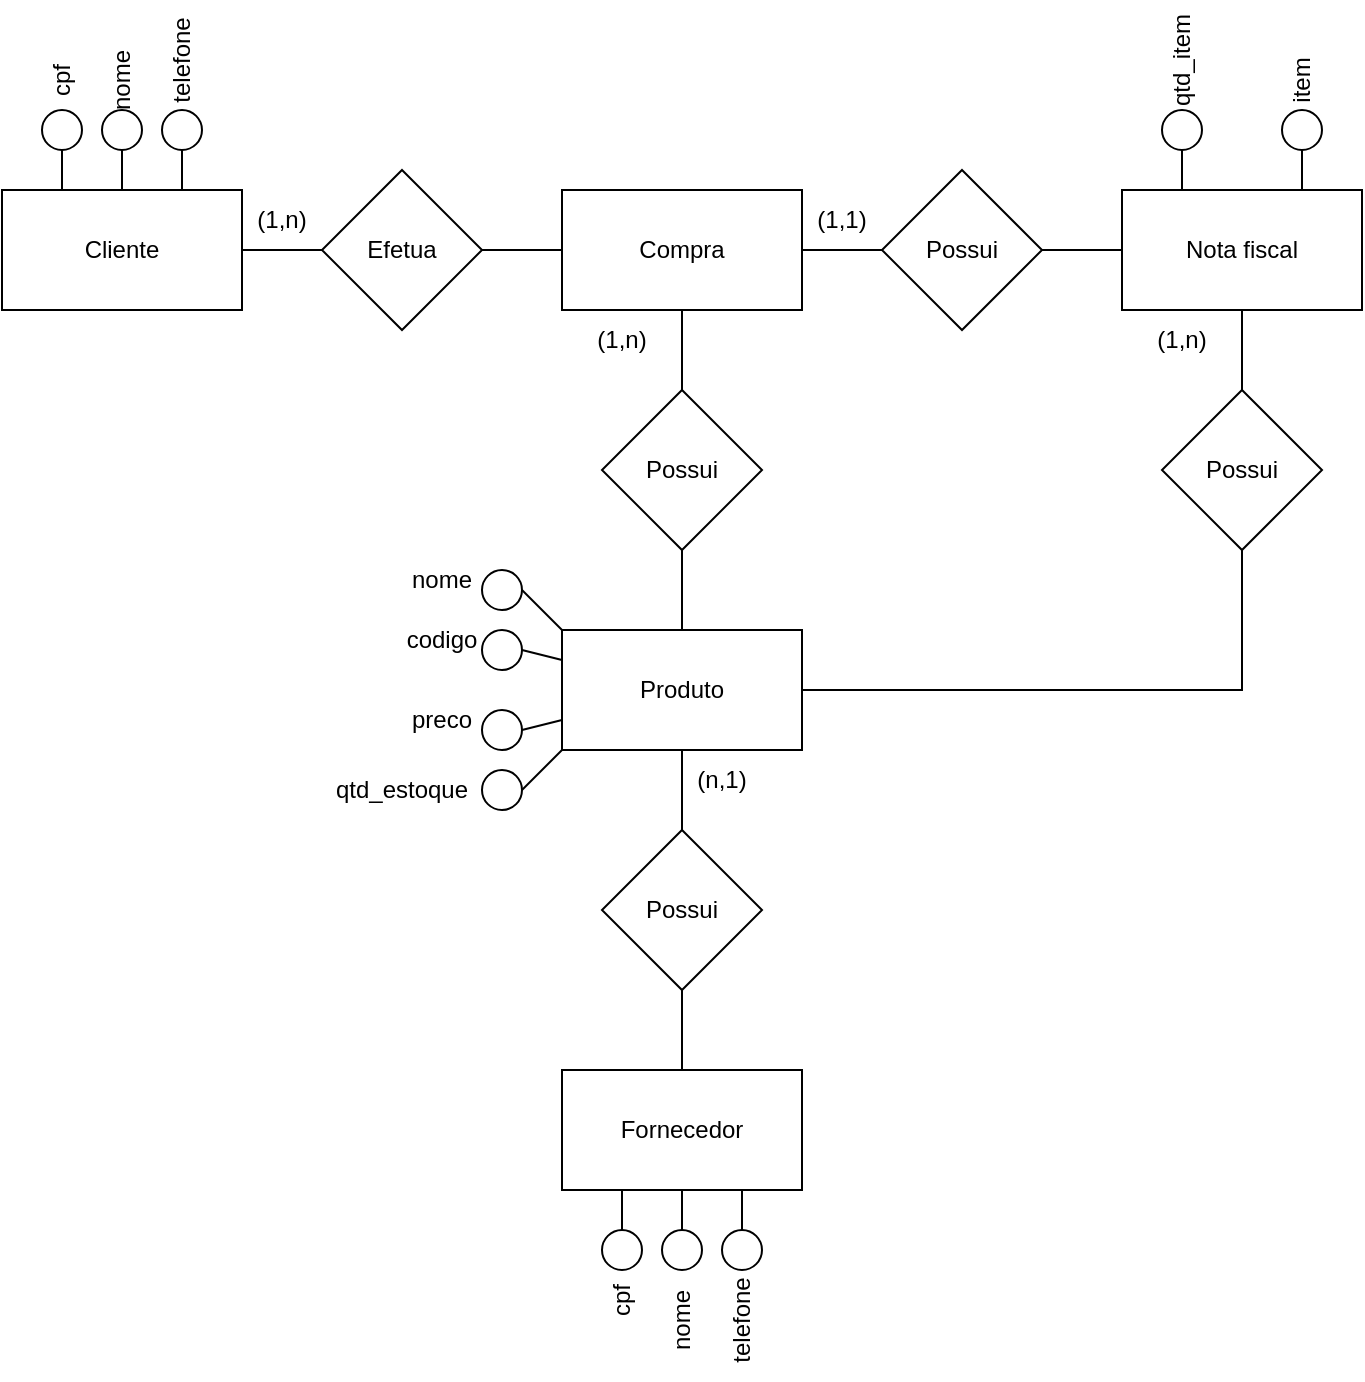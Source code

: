 <mxfile version="17.4.0" type="github">
  <diagram id="xZuKM7nBgZcb9L-rHWt6" name="Page-1">
    <mxGraphModel dx="782" dy="680" grid="1" gridSize="10" guides="1" tooltips="1" connect="1" arrows="1" fold="1" page="1" pageScale="1" pageWidth="827" pageHeight="1169" math="0" shadow="0">
      <root>
        <mxCell id="0" />
        <mxCell id="1" parent="0" />
        <mxCell id="T6jdamfFNumLSpYmmoLW-1" value="Cliente" style="rounded=0;whiteSpace=wrap;html=1;" vertex="1" parent="1">
          <mxGeometry y="100" width="120" height="60" as="geometry" />
        </mxCell>
        <mxCell id="T6jdamfFNumLSpYmmoLW-2" value="Efetua" style="rhombus;whiteSpace=wrap;html=1;" vertex="1" parent="1">
          <mxGeometry x="160" y="90" width="80" height="80" as="geometry" />
        </mxCell>
        <mxCell id="T6jdamfFNumLSpYmmoLW-3" value="Compra" style="rounded=0;whiteSpace=wrap;html=1;" vertex="1" parent="1">
          <mxGeometry x="280" y="100" width="120" height="60" as="geometry" />
        </mxCell>
        <mxCell id="T6jdamfFNumLSpYmmoLW-4" value="Possui" style="rhombus;whiteSpace=wrap;html=1;" vertex="1" parent="1">
          <mxGeometry x="300" y="200" width="80" height="80" as="geometry" />
        </mxCell>
        <mxCell id="T6jdamfFNumLSpYmmoLW-5" value="Produto" style="rounded=0;whiteSpace=wrap;html=1;" vertex="1" parent="1">
          <mxGeometry x="280" y="320" width="120" height="60" as="geometry" />
        </mxCell>
        <mxCell id="T6jdamfFNumLSpYmmoLW-6" value="Possui" style="rhombus;whiteSpace=wrap;html=1;" vertex="1" parent="1">
          <mxGeometry x="440" y="90" width="80" height="80" as="geometry" />
        </mxCell>
        <mxCell id="T6jdamfFNumLSpYmmoLW-7" value="Nota fiscal" style="rounded=0;whiteSpace=wrap;html=1;" vertex="1" parent="1">
          <mxGeometry x="560" y="100" width="120" height="60" as="geometry" />
        </mxCell>
        <mxCell id="T6jdamfFNumLSpYmmoLW-8" value="Possui" style="rhombus;whiteSpace=wrap;html=1;" vertex="1" parent="1">
          <mxGeometry x="580" y="200" width="80" height="80" as="geometry" />
        </mxCell>
        <mxCell id="T6jdamfFNumLSpYmmoLW-9" value="Possui" style="rhombus;whiteSpace=wrap;html=1;" vertex="1" parent="1">
          <mxGeometry x="300" y="420" width="80" height="80" as="geometry" />
        </mxCell>
        <mxCell id="T6jdamfFNumLSpYmmoLW-10" value="Fornecedor" style="rounded=0;whiteSpace=wrap;html=1;" vertex="1" parent="1">
          <mxGeometry x="280" y="540" width="120" height="60" as="geometry" />
        </mxCell>
        <mxCell id="T6jdamfFNumLSpYmmoLW-13" value="" style="endArrow=none;html=1;rounded=0;exitX=1;exitY=0.5;exitDx=0;exitDy=0;entryX=0;entryY=0.5;entryDx=0;entryDy=0;" edge="1" parent="1" source="T6jdamfFNumLSpYmmoLW-1" target="T6jdamfFNumLSpYmmoLW-2">
          <mxGeometry width="50" height="50" relative="1" as="geometry">
            <mxPoint x="130" y="150" as="sourcePoint" />
            <mxPoint x="180" y="100" as="targetPoint" />
          </mxGeometry>
        </mxCell>
        <mxCell id="T6jdamfFNumLSpYmmoLW-14" value="" style="endArrow=none;html=1;rounded=0;exitX=1;exitY=0.5;exitDx=0;exitDy=0;entryX=0;entryY=0.5;entryDx=0;entryDy=0;" edge="1" parent="1" source="T6jdamfFNumLSpYmmoLW-2" target="T6jdamfFNumLSpYmmoLW-3">
          <mxGeometry width="50" height="50" relative="1" as="geometry">
            <mxPoint x="270" y="140" as="sourcePoint" />
            <mxPoint x="320" y="90" as="targetPoint" />
          </mxGeometry>
        </mxCell>
        <mxCell id="T6jdamfFNumLSpYmmoLW-15" value="" style="endArrow=none;html=1;rounded=0;entryX=0.5;entryY=1;entryDx=0;entryDy=0;exitX=0.5;exitY=0;exitDx=0;exitDy=0;" edge="1" parent="1" source="T6jdamfFNumLSpYmmoLW-4" target="T6jdamfFNumLSpYmmoLW-3">
          <mxGeometry width="50" height="50" relative="1" as="geometry">
            <mxPoint x="240" y="220" as="sourcePoint" />
            <mxPoint x="290" y="170" as="targetPoint" />
          </mxGeometry>
        </mxCell>
        <mxCell id="T6jdamfFNumLSpYmmoLW-16" value="" style="endArrow=none;html=1;rounded=0;entryX=0.5;entryY=1;entryDx=0;entryDy=0;exitX=0.5;exitY=0;exitDx=0;exitDy=0;" edge="1" parent="1" source="T6jdamfFNumLSpYmmoLW-5" target="T6jdamfFNumLSpYmmoLW-4">
          <mxGeometry width="50" height="50" relative="1" as="geometry">
            <mxPoint x="320" y="320" as="sourcePoint" />
            <mxPoint x="370" y="270" as="targetPoint" />
          </mxGeometry>
        </mxCell>
        <mxCell id="T6jdamfFNumLSpYmmoLW-17" value="" style="endArrow=none;html=1;rounded=0;entryX=0.5;entryY=1;entryDx=0;entryDy=0;exitX=0.5;exitY=0;exitDx=0;exitDy=0;" edge="1" parent="1" source="T6jdamfFNumLSpYmmoLW-9" target="T6jdamfFNumLSpYmmoLW-5">
          <mxGeometry width="50" height="50" relative="1" as="geometry">
            <mxPoint x="280" y="420" as="sourcePoint" />
            <mxPoint x="330" y="370" as="targetPoint" />
          </mxGeometry>
        </mxCell>
        <mxCell id="T6jdamfFNumLSpYmmoLW-18" value="" style="endArrow=none;html=1;rounded=0;exitX=0.5;exitY=0;exitDx=0;exitDy=0;entryX=0.5;entryY=1;entryDx=0;entryDy=0;" edge="1" parent="1" source="T6jdamfFNumLSpYmmoLW-10" target="T6jdamfFNumLSpYmmoLW-9">
          <mxGeometry width="50" height="50" relative="1" as="geometry">
            <mxPoint x="320" y="540" as="sourcePoint" />
            <mxPoint x="370" y="490" as="targetPoint" />
          </mxGeometry>
        </mxCell>
        <mxCell id="T6jdamfFNumLSpYmmoLW-19" value="" style="endArrow=none;html=1;rounded=0;exitX=1;exitY=0.5;exitDx=0;exitDy=0;entryX=0;entryY=0.5;entryDx=0;entryDy=0;" edge="1" parent="1" source="T6jdamfFNumLSpYmmoLW-3" target="T6jdamfFNumLSpYmmoLW-6">
          <mxGeometry width="50" height="50" relative="1" as="geometry">
            <mxPoint x="400" y="180" as="sourcePoint" />
            <mxPoint x="450" y="130" as="targetPoint" />
          </mxGeometry>
        </mxCell>
        <mxCell id="T6jdamfFNumLSpYmmoLW-20" value="" style="endArrow=none;html=1;rounded=0;exitX=1;exitY=0.5;exitDx=0;exitDy=0;entryX=0;entryY=0.5;entryDx=0;entryDy=0;" edge="1" parent="1" source="T6jdamfFNumLSpYmmoLW-6" target="T6jdamfFNumLSpYmmoLW-7">
          <mxGeometry width="50" height="50" relative="1" as="geometry">
            <mxPoint x="520" y="140" as="sourcePoint" />
            <mxPoint x="570" y="90" as="targetPoint" />
          </mxGeometry>
        </mxCell>
        <mxCell id="T6jdamfFNumLSpYmmoLW-21" value="" style="endArrow=none;html=1;rounded=0;entryX=0.5;entryY=1;entryDx=0;entryDy=0;exitX=0.5;exitY=0;exitDx=0;exitDy=0;" edge="1" parent="1" source="T6jdamfFNumLSpYmmoLW-8" target="T6jdamfFNumLSpYmmoLW-7">
          <mxGeometry width="50" height="50" relative="1" as="geometry">
            <mxPoint x="590" y="210" as="sourcePoint" />
            <mxPoint x="640" y="160" as="targetPoint" />
          </mxGeometry>
        </mxCell>
        <mxCell id="T6jdamfFNumLSpYmmoLW-22" value="" style="endArrow=none;html=1;rounded=0;entryX=0.5;entryY=1;entryDx=0;entryDy=0;exitX=1;exitY=0.5;exitDx=0;exitDy=0;" edge="1" parent="1" source="T6jdamfFNumLSpYmmoLW-5" target="T6jdamfFNumLSpYmmoLW-8">
          <mxGeometry width="50" height="50" relative="1" as="geometry">
            <mxPoint x="550" y="350" as="sourcePoint" />
            <mxPoint x="600" y="300" as="targetPoint" />
            <Array as="points">
              <mxPoint x="620" y="350" />
            </Array>
          </mxGeometry>
        </mxCell>
        <mxCell id="T6jdamfFNumLSpYmmoLW-28" value="" style="ellipse;whiteSpace=wrap;html=1;aspect=fixed;" vertex="1" parent="1">
          <mxGeometry x="20" y="60" width="20" height="20" as="geometry" />
        </mxCell>
        <mxCell id="T6jdamfFNumLSpYmmoLW-29" value="" style="ellipse;whiteSpace=wrap;html=1;aspect=fixed;" vertex="1" parent="1">
          <mxGeometry x="50" y="60" width="20" height="20" as="geometry" />
        </mxCell>
        <mxCell id="T6jdamfFNumLSpYmmoLW-30" value="" style="ellipse;whiteSpace=wrap;html=1;aspect=fixed;" vertex="1" parent="1">
          <mxGeometry x="80" y="60" width="20" height="20" as="geometry" />
        </mxCell>
        <mxCell id="T6jdamfFNumLSpYmmoLW-31" value="" style="endArrow=none;html=1;rounded=0;entryX=0.5;entryY=1;entryDx=0;entryDy=0;exitX=0.5;exitY=0;exitDx=0;exitDy=0;" edge="1" parent="1" source="T6jdamfFNumLSpYmmoLW-1" target="T6jdamfFNumLSpYmmoLW-29">
          <mxGeometry width="50" height="50" relative="1" as="geometry">
            <mxPoint x="30" y="140" as="sourcePoint" />
            <mxPoint x="80" y="90" as="targetPoint" />
          </mxGeometry>
        </mxCell>
        <mxCell id="T6jdamfFNumLSpYmmoLW-33" value="" style="endArrow=none;html=1;rounded=0;entryX=0.5;entryY=1;entryDx=0;entryDy=0;exitX=0.25;exitY=0;exitDx=0;exitDy=0;" edge="1" parent="1" source="T6jdamfFNumLSpYmmoLW-1" target="T6jdamfFNumLSpYmmoLW-28">
          <mxGeometry width="50" height="50" relative="1" as="geometry">
            <mxPoint x="-10" y="140" as="sourcePoint" />
            <mxPoint x="40" y="90" as="targetPoint" />
          </mxGeometry>
        </mxCell>
        <mxCell id="T6jdamfFNumLSpYmmoLW-34" value="" style="endArrow=none;html=1;rounded=0;entryX=0.5;entryY=1;entryDx=0;entryDy=0;exitX=0.75;exitY=0;exitDx=0;exitDy=0;" edge="1" parent="1" source="T6jdamfFNumLSpYmmoLW-1" target="T6jdamfFNumLSpYmmoLW-30">
          <mxGeometry width="50" height="50" relative="1" as="geometry">
            <mxPoint x="50" y="150" as="sourcePoint" />
            <mxPoint x="100" y="100" as="targetPoint" />
          </mxGeometry>
        </mxCell>
        <mxCell id="T6jdamfFNumLSpYmmoLW-35" value="cpf" style="text;html=1;strokeColor=none;fillColor=none;align=center;verticalAlign=middle;whiteSpace=wrap;rounded=0;rotation=-90;" vertex="1" parent="1">
          <mxGeometry y="30" width="60" height="30" as="geometry" />
        </mxCell>
        <mxCell id="T6jdamfFNumLSpYmmoLW-36" value="nome" style="text;html=1;strokeColor=none;fillColor=none;align=center;verticalAlign=middle;whiteSpace=wrap;rounded=0;rotation=-90;" vertex="1" parent="1">
          <mxGeometry x="30" y="30" width="60" height="30" as="geometry" />
        </mxCell>
        <mxCell id="T6jdamfFNumLSpYmmoLW-37" value="telefone" style="text;html=1;strokeColor=none;fillColor=none;align=center;verticalAlign=middle;whiteSpace=wrap;rounded=0;rotation=-90;" vertex="1" parent="1">
          <mxGeometry x="60" y="20" width="60" height="30" as="geometry" />
        </mxCell>
        <mxCell id="T6jdamfFNumLSpYmmoLW-38" value="(1,n)" style="text;html=1;strokeColor=none;fillColor=none;align=center;verticalAlign=middle;whiteSpace=wrap;rounded=0;" vertex="1" parent="1">
          <mxGeometry x="110" y="100" width="60" height="30" as="geometry" />
        </mxCell>
        <mxCell id="T6jdamfFNumLSpYmmoLW-39" value="" style="ellipse;whiteSpace=wrap;html=1;aspect=fixed;" vertex="1" parent="1">
          <mxGeometry x="300" y="620" width="20" height="20" as="geometry" />
        </mxCell>
        <mxCell id="T6jdamfFNumLSpYmmoLW-40" value="" style="ellipse;whiteSpace=wrap;html=1;aspect=fixed;" vertex="1" parent="1">
          <mxGeometry x="330" y="620" width="20" height="20" as="geometry" />
        </mxCell>
        <mxCell id="T6jdamfFNumLSpYmmoLW-41" value="" style="ellipse;whiteSpace=wrap;html=1;aspect=fixed;" vertex="1" parent="1">
          <mxGeometry x="360" y="620" width="20" height="20" as="geometry" />
        </mxCell>
        <mxCell id="T6jdamfFNumLSpYmmoLW-42" value="cpf" style="text;html=1;strokeColor=none;fillColor=none;align=center;verticalAlign=middle;whiteSpace=wrap;rounded=0;rotation=-90;" vertex="1" parent="1">
          <mxGeometry x="280" y="640" width="60" height="30" as="geometry" />
        </mxCell>
        <mxCell id="T6jdamfFNumLSpYmmoLW-43" value="nome" style="text;html=1;strokeColor=none;fillColor=none;align=center;verticalAlign=middle;whiteSpace=wrap;rounded=0;rotation=-90;" vertex="1" parent="1">
          <mxGeometry x="310" y="650" width="60" height="30" as="geometry" />
        </mxCell>
        <mxCell id="T6jdamfFNumLSpYmmoLW-44" value="telefone" style="text;html=1;strokeColor=none;fillColor=none;align=center;verticalAlign=middle;whiteSpace=wrap;rounded=0;rotation=-90;" vertex="1" parent="1">
          <mxGeometry x="340" y="650" width="60" height="30" as="geometry" />
        </mxCell>
        <mxCell id="T6jdamfFNumLSpYmmoLW-46" value="" style="endArrow=none;html=1;rounded=0;entryX=0.25;entryY=1;entryDx=0;entryDy=0;exitX=0.5;exitY=0;exitDx=0;exitDy=0;" edge="1" parent="1" source="T6jdamfFNumLSpYmmoLW-39" target="T6jdamfFNumLSpYmmoLW-10">
          <mxGeometry width="50" height="50" relative="1" as="geometry">
            <mxPoint x="240" y="680" as="sourcePoint" />
            <mxPoint x="290" y="630" as="targetPoint" />
          </mxGeometry>
        </mxCell>
        <mxCell id="T6jdamfFNumLSpYmmoLW-47" value="" style="endArrow=none;html=1;rounded=0;entryX=0.5;entryY=1;entryDx=0;entryDy=0;exitX=0.5;exitY=0;exitDx=0;exitDy=0;" edge="1" parent="1" source="T6jdamfFNumLSpYmmoLW-40" target="T6jdamfFNumLSpYmmoLW-10">
          <mxGeometry width="50" height="50" relative="1" as="geometry">
            <mxPoint x="300" y="700" as="sourcePoint" />
            <mxPoint x="350" y="650" as="targetPoint" />
          </mxGeometry>
        </mxCell>
        <mxCell id="T6jdamfFNumLSpYmmoLW-48" value="" style="endArrow=none;html=1;rounded=0;entryX=0.75;entryY=1;entryDx=0;entryDy=0;exitX=0.5;exitY=0;exitDx=0;exitDy=0;" edge="1" parent="1" source="T6jdamfFNumLSpYmmoLW-41" target="T6jdamfFNumLSpYmmoLW-10">
          <mxGeometry width="50" height="50" relative="1" as="geometry">
            <mxPoint x="350" y="690" as="sourcePoint" />
            <mxPoint x="400" y="640" as="targetPoint" />
          </mxGeometry>
        </mxCell>
        <mxCell id="T6jdamfFNumLSpYmmoLW-49" value="(1,1)" style="text;html=1;strokeColor=none;fillColor=none;align=center;verticalAlign=middle;whiteSpace=wrap;rounded=0;" vertex="1" parent="1">
          <mxGeometry x="390" y="100" width="60" height="30" as="geometry" />
        </mxCell>
        <mxCell id="T6jdamfFNumLSpYmmoLW-50" value="" style="ellipse;whiteSpace=wrap;html=1;aspect=fixed;" vertex="1" parent="1">
          <mxGeometry x="580" y="60" width="20" height="20" as="geometry" />
        </mxCell>
        <mxCell id="T6jdamfFNumLSpYmmoLW-51" value="qtd_item" style="text;html=1;strokeColor=none;fillColor=none;align=center;verticalAlign=middle;whiteSpace=wrap;rounded=0;rotation=-90;" vertex="1" parent="1">
          <mxGeometry x="560" y="20" width="60" height="30" as="geometry" />
        </mxCell>
        <mxCell id="T6jdamfFNumLSpYmmoLW-54" value="" style="endArrow=none;html=1;rounded=0;entryX=0.5;entryY=1;entryDx=0;entryDy=0;exitX=0.25;exitY=0;exitDx=0;exitDy=0;" edge="1" parent="1" source="T6jdamfFNumLSpYmmoLW-7" target="T6jdamfFNumLSpYmmoLW-50">
          <mxGeometry width="50" height="50" relative="1" as="geometry">
            <mxPoint x="560" y="210" as="sourcePoint" />
            <mxPoint x="610" y="160" as="targetPoint" />
          </mxGeometry>
        </mxCell>
        <mxCell id="T6jdamfFNumLSpYmmoLW-55" value="" style="ellipse;whiteSpace=wrap;html=1;aspect=fixed;" vertex="1" parent="1">
          <mxGeometry x="640" y="60" width="20" height="20" as="geometry" />
        </mxCell>
        <mxCell id="T6jdamfFNumLSpYmmoLW-56" value="&lt;div&gt;item&lt;/div&gt;" style="text;html=1;strokeColor=none;fillColor=none;align=center;verticalAlign=middle;whiteSpace=wrap;rounded=0;rotation=-90;" vertex="1" parent="1">
          <mxGeometry x="620" y="30" width="60" height="30" as="geometry" />
        </mxCell>
        <mxCell id="T6jdamfFNumLSpYmmoLW-57" value="" style="endArrow=none;html=1;rounded=0;entryX=0.5;entryY=1;entryDx=0;entryDy=0;exitX=0.75;exitY=0;exitDx=0;exitDy=0;" edge="1" parent="1" source="T6jdamfFNumLSpYmmoLW-7" target="T6jdamfFNumLSpYmmoLW-55">
          <mxGeometry width="50" height="50" relative="1" as="geometry">
            <mxPoint x="610" y="150" as="sourcePoint" />
            <mxPoint x="660" y="100" as="targetPoint" />
          </mxGeometry>
        </mxCell>
        <mxCell id="T6jdamfFNumLSpYmmoLW-58" value="(1,n)" style="text;html=1;strokeColor=none;fillColor=none;align=center;verticalAlign=middle;whiteSpace=wrap;rounded=0;" vertex="1" parent="1">
          <mxGeometry x="560" y="160" width="60" height="30" as="geometry" />
        </mxCell>
        <mxCell id="T6jdamfFNumLSpYmmoLW-59" value="(n,1)" style="text;html=1;strokeColor=none;fillColor=none;align=center;verticalAlign=middle;whiteSpace=wrap;rounded=0;" vertex="1" parent="1">
          <mxGeometry x="330" y="380" width="60" height="30" as="geometry" />
        </mxCell>
        <mxCell id="T6jdamfFNumLSpYmmoLW-60" value="(1,n)" style="text;html=1;strokeColor=none;fillColor=none;align=center;verticalAlign=middle;whiteSpace=wrap;rounded=0;" vertex="1" parent="1">
          <mxGeometry x="280" y="160" width="60" height="30" as="geometry" />
        </mxCell>
        <mxCell id="T6jdamfFNumLSpYmmoLW-61" value="" style="ellipse;whiteSpace=wrap;html=1;aspect=fixed;" vertex="1" parent="1">
          <mxGeometry x="240" y="360" width="20" height="20" as="geometry" />
        </mxCell>
        <mxCell id="T6jdamfFNumLSpYmmoLW-62" value="" style="ellipse;whiteSpace=wrap;html=1;aspect=fixed;" vertex="1" parent="1">
          <mxGeometry x="240" y="320" width="20" height="20" as="geometry" />
        </mxCell>
        <mxCell id="T6jdamfFNumLSpYmmoLW-63" value="" style="ellipse;whiteSpace=wrap;html=1;aspect=fixed;" vertex="1" parent="1">
          <mxGeometry x="240" y="290" width="20" height="20" as="geometry" />
        </mxCell>
        <mxCell id="T6jdamfFNumLSpYmmoLW-66" value="" style="ellipse;whiteSpace=wrap;html=1;aspect=fixed;" vertex="1" parent="1">
          <mxGeometry x="240" y="390" width="20" height="20" as="geometry" />
        </mxCell>
        <mxCell id="T6jdamfFNumLSpYmmoLW-67" value="" style="endArrow=none;html=1;rounded=0;entryX=1;entryY=0.5;entryDx=0;entryDy=0;exitX=0;exitY=1;exitDx=0;exitDy=0;" edge="1" parent="1" source="T6jdamfFNumLSpYmmoLW-5" target="T6jdamfFNumLSpYmmoLW-66">
          <mxGeometry width="50" height="50" relative="1" as="geometry">
            <mxPoint x="250" y="480" as="sourcePoint" />
            <mxPoint x="300" y="430" as="targetPoint" />
          </mxGeometry>
        </mxCell>
        <mxCell id="T6jdamfFNumLSpYmmoLW-68" value="" style="endArrow=none;html=1;rounded=0;entryX=0;entryY=0.75;entryDx=0;entryDy=0;exitX=1;exitY=0.5;exitDx=0;exitDy=0;" edge="1" parent="1" source="T6jdamfFNumLSpYmmoLW-61" target="T6jdamfFNumLSpYmmoLW-5">
          <mxGeometry width="50" height="50" relative="1" as="geometry">
            <mxPoint x="180" y="420" as="sourcePoint" />
            <mxPoint x="230" y="370" as="targetPoint" />
          </mxGeometry>
        </mxCell>
        <mxCell id="T6jdamfFNumLSpYmmoLW-69" value="" style="endArrow=none;html=1;rounded=0;entryX=1;entryY=0.5;entryDx=0;entryDy=0;exitX=0;exitY=0;exitDx=0;exitDy=0;" edge="1" parent="1" source="T6jdamfFNumLSpYmmoLW-5" target="T6jdamfFNumLSpYmmoLW-63">
          <mxGeometry width="50" height="50" relative="1" as="geometry">
            <mxPoint x="270" y="330" as="sourcePoint" />
            <mxPoint x="320" y="280" as="targetPoint" />
          </mxGeometry>
        </mxCell>
        <mxCell id="T6jdamfFNumLSpYmmoLW-70" value="" style="endArrow=none;html=1;rounded=0;entryX=0;entryY=0.25;entryDx=0;entryDy=0;exitX=1;exitY=0.5;exitDx=0;exitDy=0;" edge="1" parent="1" source="T6jdamfFNumLSpYmmoLW-62" target="T6jdamfFNumLSpYmmoLW-5">
          <mxGeometry width="50" height="50" relative="1" as="geometry">
            <mxPoint x="180" y="390" as="sourcePoint" />
            <mxPoint x="230" y="340" as="targetPoint" />
          </mxGeometry>
        </mxCell>
        <mxCell id="T6jdamfFNumLSpYmmoLW-71" value="nome" style="text;html=1;strokeColor=none;fillColor=none;align=center;verticalAlign=middle;whiteSpace=wrap;rounded=0;" vertex="1" parent="1">
          <mxGeometry x="190" y="280" width="60" height="30" as="geometry" />
        </mxCell>
        <mxCell id="T6jdamfFNumLSpYmmoLW-72" value="codigo" style="text;html=1;strokeColor=none;fillColor=none;align=center;verticalAlign=middle;whiteSpace=wrap;rounded=0;" vertex="1" parent="1">
          <mxGeometry x="190" y="310" width="60" height="30" as="geometry" />
        </mxCell>
        <mxCell id="T6jdamfFNumLSpYmmoLW-73" value="preco" style="text;html=1;strokeColor=none;fillColor=none;align=center;verticalAlign=middle;whiteSpace=wrap;rounded=0;" vertex="1" parent="1">
          <mxGeometry x="190" y="350" width="60" height="30" as="geometry" />
        </mxCell>
        <mxCell id="T6jdamfFNumLSpYmmoLW-74" value="qtd_estoque" style="text;html=1;strokeColor=none;fillColor=none;align=center;verticalAlign=middle;whiteSpace=wrap;rounded=0;" vertex="1" parent="1">
          <mxGeometry x="170" y="385" width="60" height="30" as="geometry" />
        </mxCell>
      </root>
    </mxGraphModel>
  </diagram>
</mxfile>

